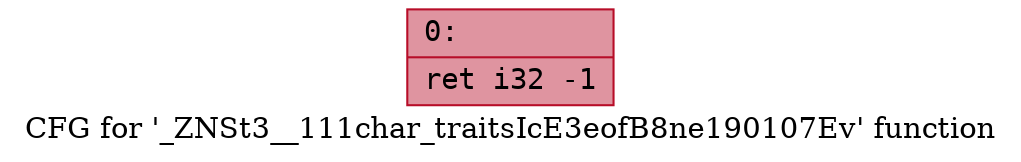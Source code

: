 digraph "CFG for '_ZNSt3__111char_traitsIcE3eofB8ne190107Ev' function" {
	label="CFG for '_ZNSt3__111char_traitsIcE3eofB8ne190107Ev' function";

	Node0x6000005c62b0 [shape=record,color="#b70d28ff", style=filled, fillcolor="#b70d2870" fontname="Courier",label="{0:\l|  ret i32 -1\l}"];
}

